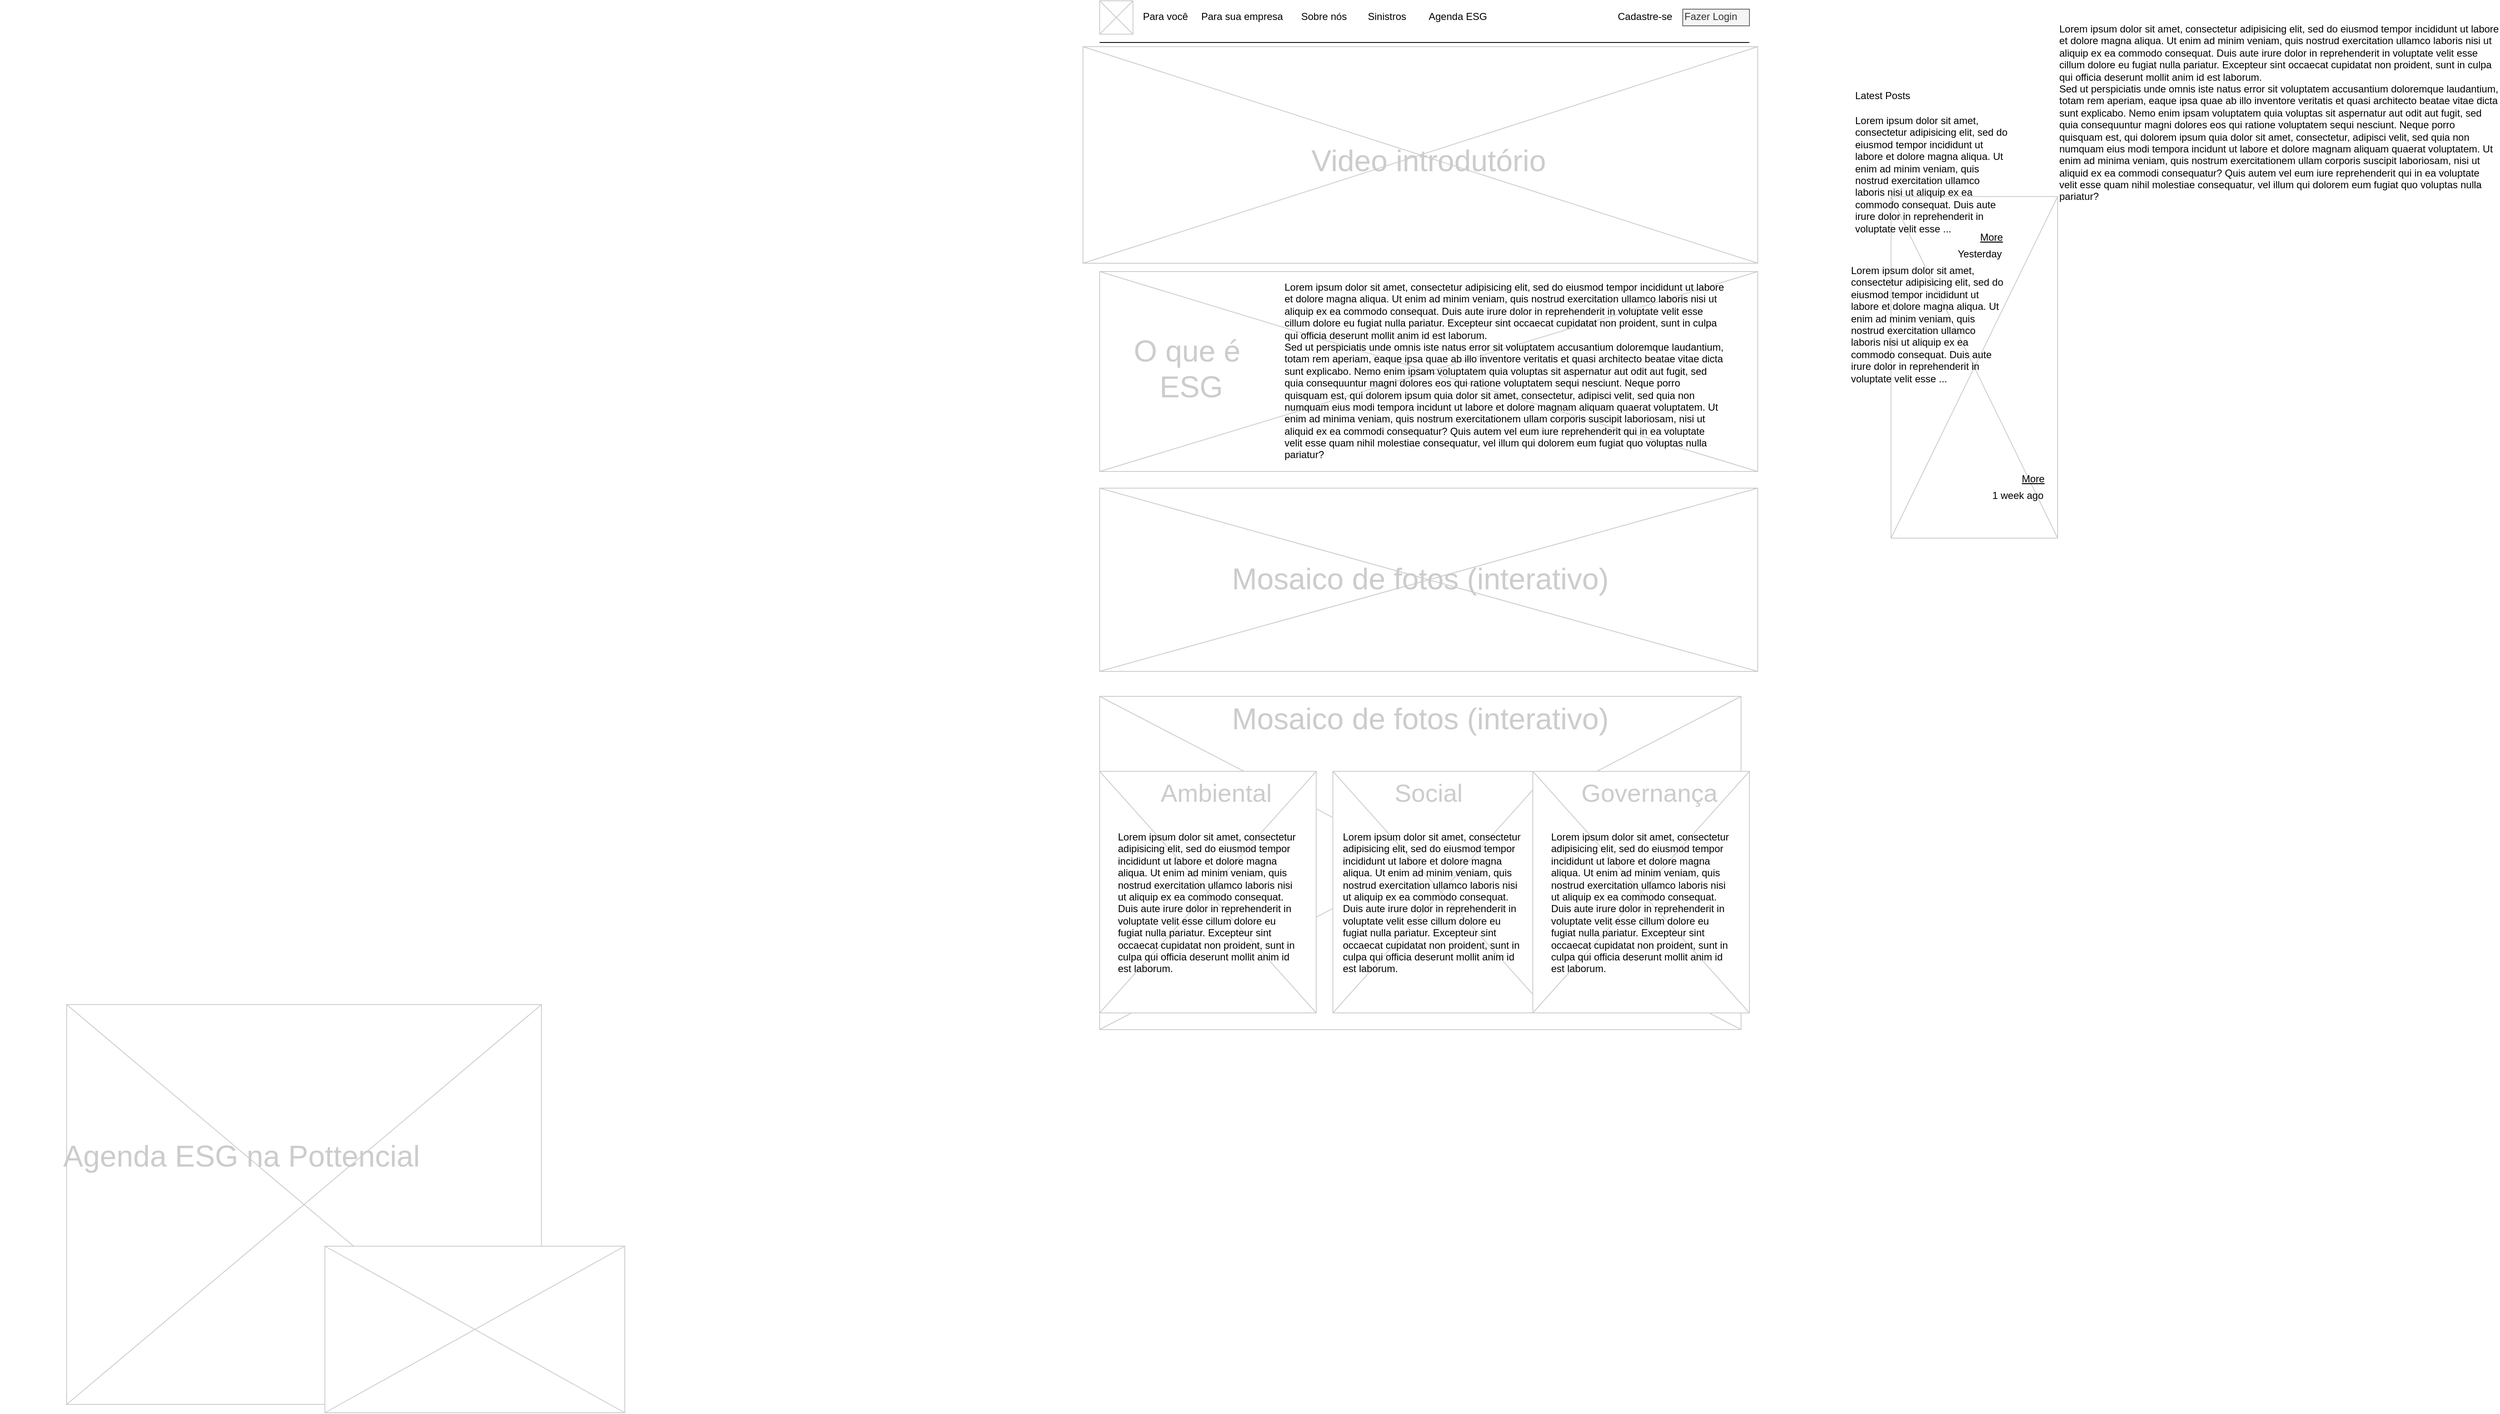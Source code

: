 <mxfile version="21.2.1" type="github">
  <diagram name="Page-1" id="f1b7ffb7-ca1e-a977-7cf5-a751b3c06c05">
    <mxGraphModel dx="4585" dy="1507" grid="1" gridSize="10" guides="1" tooltips="1" connect="1" arrows="1" fold="1" page="1" pageScale="1" pageWidth="826" pageHeight="1169" background="none" math="0" shadow="0">
      <root>
        <mxCell id="0" />
        <mxCell id="1" parent="0" />
        <mxCell id="14" value="" style="verticalLabelPosition=bottom;verticalAlign=top;strokeWidth=1;shape=mxgraph.mockup.graphics.iconGrid;strokeColor=#CCCCCC;gridSize=1,1;" parent="1" vertex="1">
          <mxGeometry x="970" y="250" width="200" height="410" as="geometry" />
        </mxCell>
        <mxCell id="3" value="" style="line;strokeWidth=1" parent="1" vertex="1">
          <mxGeometry x="20" y="60" width="780" height="10" as="geometry" />
        </mxCell>
        <mxCell id="5" value="Para você" style="text;spacingTop=-5;" parent="1" vertex="1">
          <mxGeometry x="70" y="25.0" width="30" height="20" as="geometry" />
        </mxCell>
        <mxCell id="6" value="Para sua empresa" style="text;spacingTop=-5;" parent="1" vertex="1">
          <mxGeometry x="140.0" y="25.0" width="30" height="20" as="geometry" />
        </mxCell>
        <mxCell id="7" value="Cadastre-se" style="text;spacingTop=-5;" parent="1" vertex="1">
          <mxGeometry x="640" y="25" width="70" height="20" as="geometry" />
        </mxCell>
        <mxCell id="9" value="Lorem ipsum dolor sit amet, consectetur adipisicing elit, sed do eiusmod tempor incididunt ut labore et dolore magna aliqua. Ut enim ad minim veniam, quis nostrud exercitation ullamco laboris nisi ut aliquip ex ea commodo consequat. Duis aute irure dolor in reprehenderit in voluptate velit esse cillum dolore eu fugiat nulla pariatur. Excepteur sint occaecat cupidatat non proident, sunt in culpa qui officia deserunt mollit anim id est laborum.&#xa;Sed ut perspiciatis unde omnis iste natus error sit voluptatem accusantium doloremque laudantium, totam rem aperiam, eaque ipsa quae ab illo inventore veritatis et quasi architecto beatae vitae dicta sunt explicabo. Nemo enim ipsam voluptatem quia voluptas sit aspernatur aut odit aut fugit, sed quia consequuntur magni dolores eos qui ratione voluptatem sequi nesciunt. Neque porro quisquam est, qui dolorem ipsum quia dolor sit amet, consectetur, adipisci velit, sed quia non numquam eius modi tempora incidunt ut labore et dolore magnam aliquam quaerat voluptatem. Ut enim ad minima veniam, quis nostrum exercitationem ullam corporis suscipit laboriosam, nisi ut aliquid ex ea commodi consequatur? Quis autem vel eum iure reprehenderit qui in ea voluptate velit esse quam nihil molestiae consequatur, vel illum qui dolorem eum fugiat quo voluptas nulla pariatur?" style="text;spacingTop=-5;whiteSpace=wrap;align=left" parent="1" vertex="1">
          <mxGeometry x="1170" y="40" width="530" height="250" as="geometry" />
        </mxCell>
        <mxCell id="10" value="Latest Posts" style="text;spacingTop=-5;" parent="1" vertex="1">
          <mxGeometry x="925" y="120" width="30" height="20" as="geometry" />
        </mxCell>
        <mxCell id="12" value="Lorem ipsum dolor sit amet, consectetur adipisicing elit, sed do eiusmod tempor incididunt ut labore et dolore magna aliqua. Ut enim ad minim veniam, quis nostrud exercitation ullamco laboris nisi ut aliquip ex ea commodo consequat. Duis aute irure dolor in reprehenderit in voluptate velit esse ..." style="text;spacingTop=-5;whiteSpace=wrap;align=left" parent="1" vertex="1">
          <mxGeometry x="925" y="150" width="190" height="140" as="geometry" />
        </mxCell>
        <mxCell id="15" value="More" style="text;spacingTop=-5;fontStyle=4" parent="1" vertex="1">
          <mxGeometry x="1075" y="290" width="30" height="20" as="geometry" />
        </mxCell>
        <mxCell id="16" value="Yesterday" style="text;spacingTop=-5;fontStyle=0;align=right" parent="1" vertex="1">
          <mxGeometry x="1075" y="310" width="30" height="20" as="geometry" />
        </mxCell>
        <mxCell id="17" value="Lorem ipsum dolor sit amet, consectetur adipisicing elit, sed do eiusmod tempor incididunt ut labore et dolore magna aliqua. Ut enim ad minim veniam, quis nostrud exercitation ullamco laboris nisi ut aliquip ex ea commodo consequat. Duis aute irure dolor in reprehenderit in voluptate velit esse ..." style="text;spacingTop=-5;whiteSpace=wrap;align=left" parent="1" vertex="1">
          <mxGeometry x="920" y="330" width="190" height="140" as="geometry" />
        </mxCell>
        <mxCell id="18" value="More" style="text;spacingTop=-5;fontStyle=4" parent="1" vertex="1">
          <mxGeometry x="1125" y="580" width="30" height="20" as="geometry" />
        </mxCell>
        <mxCell id="19" value="1 week ago" style="text;spacingTop=-5;fontStyle=0;align=right" parent="1" vertex="1">
          <mxGeometry x="1125" y="600" width="30" height="20" as="geometry" />
        </mxCell>
        <mxCell id="20" value="" style="verticalLabelPosition=bottom;verticalAlign=top;strokeWidth=1;shape=mxgraph.mockup.graphics.iconGrid;strokeColor=#CCCCCC;gridSize=1,1;" parent="1" vertex="1">
          <mxGeometry x="20" y="15" width="40" height="40" as="geometry" />
        </mxCell>
        <mxCell id="22" value="Sobre nós" style="text;spacingTop=-5;" parent="1" vertex="1">
          <mxGeometry x="260" y="25" width="60" height="20" as="geometry" />
        </mxCell>
        <mxCell id="23" value="Sinistros" style="text;spacingTop=-5;" parent="1" vertex="1">
          <mxGeometry x="340" y="25" width="50" height="20" as="geometry" />
        </mxCell>
        <mxCell id="24" value="Agenda ESG" style="text;spacingTop=-5;" parent="1" vertex="1">
          <mxGeometry x="413" y="25" width="77" height="20" as="geometry" />
        </mxCell>
        <mxCell id="25" value="" style="verticalLabelPosition=bottom;verticalAlign=top;strokeWidth=1;shape=mxgraph.mockup.graphics.iconGrid;strokeColor=#CCCCCC;gridSize=1,1;" parent="1" vertex="1">
          <mxGeometry y="70" width="810" height="260" as="geometry" />
        </mxCell>
        <mxCell id="26" value="Video introdutório" style="text;spacingTop=-5;align=center;verticalAlign=middle;fontSize=36;fontColor=#CCCCCC" parent="1" vertex="1">
          <mxGeometry x="20" y="80" width="790" height="250" as="geometry" />
        </mxCell>
        <mxCell id="27" value="" style="verticalLabelPosition=bottom;verticalAlign=top;strokeWidth=1;shape=mxgraph.mockup.graphics.iconGrid;strokeColor=#CCCCCC;gridSize=1,1;" parent="1" vertex="1">
          <mxGeometry x="20" y="340" width="790" height="240" as="geometry" />
        </mxCell>
        <mxCell id="29" value="Lorem ipsum dolor sit amet, consectetur adipisicing elit, sed do eiusmod tempor incididunt ut labore et dolore magna aliqua. Ut enim ad minim veniam, quis nostrud exercitation ullamco laboris nisi ut aliquip ex ea commodo consequat. Duis aute irure dolor in reprehenderit in voluptate velit esse cillum dolore eu fugiat nulla pariatur. Excepteur sint occaecat cupidatat non proident, sunt in culpa qui officia deserunt mollit anim id est laborum.&#xa;Sed ut perspiciatis unde omnis iste natus error sit voluptatem accusantium doloremque laudantium, totam rem aperiam, eaque ipsa quae ab illo inventore veritatis et quasi architecto beatae vitae dicta sunt explicabo. Nemo enim ipsam voluptatem quia voluptas sit aspernatur aut odit aut fugit, sed quia consequuntur magni dolores eos qui ratione voluptatem sequi nesciunt. Neque porro quisquam est, qui dolorem ipsum quia dolor sit amet, consectetur, adipisci velit, sed quia non numquam eius modi tempora incidunt ut labore et dolore magnam aliquam quaerat voluptatem. Ut enim ad minima veniam, quis nostrum exercitationem ullam corporis suscipit laboriosam, nisi ut aliquid ex ea commodi consequatur? Quis autem vel eum iure reprehenderit qui in ea voluptate velit esse quam nihil molestiae consequatur, vel illum qui dolorem eum fugiat quo voluptas nulla pariatur?" style="text;spacingTop=-5;whiteSpace=wrap;align=left" parent="1" vertex="1">
          <mxGeometry x="240" y="350" width="530" height="250" as="geometry" />
        </mxCell>
        <mxCell id="30" value="" style="verticalLabelPosition=bottom;verticalAlign=top;strokeWidth=1;shape=mxgraph.mockup.graphics.iconGrid;strokeColor=#CCCCCC;gridSize=1,1;" parent="1" vertex="1">
          <mxGeometry x="20" y="600" width="790" height="220" as="geometry" />
        </mxCell>
        <mxCell id="32" value="" style="verticalLabelPosition=bottom;verticalAlign=top;strokeWidth=1;shape=mxgraph.mockup.graphics.iconGrid;strokeColor=#CCCCCC;gridSize=1,1;" parent="1" vertex="1">
          <mxGeometry x="-1220" y="1220" width="570" height="480" as="geometry" />
        </mxCell>
        <mxCell id="35" value="" style="verticalLabelPosition=bottom;verticalAlign=top;strokeWidth=1;shape=mxgraph.mockup.graphics.iconGrid;strokeColor=#CCCCCC;gridSize=1,1;" parent="1" vertex="1">
          <mxGeometry x="-910" y="1510" width="360" height="200" as="geometry" />
        </mxCell>
        <mxCell id="36" value="Agenda ESG na Pottencial" style="text;spacingTop=-5;align=center;verticalAlign=middle;fontSize=36;fontColor=#CCCCCC" parent="1" vertex="1">
          <mxGeometry x="-1300" y="1300" width="580" height="200" as="geometry" />
        </mxCell>
        <mxCell id="58" value="" style="verticalLabelPosition=bottom;verticalAlign=top;strokeWidth=1;shape=mxgraph.mockup.graphics.iconGrid;strokeColor=#CCCCCC;gridSize=1,1;" parent="1" vertex="1">
          <mxGeometry x="20" y="850" width="770" height="400" as="geometry" />
        </mxCell>
        <mxCell id="bBX2dSUzeOyGn-nsTEc2-65" value="Fazer Login" style="text;spacingTop=-5;fillColor=#f5f5f5;fontColor=#333333;strokeColor=#666666;" vertex="1" parent="1">
          <mxGeometry x="720" y="25" width="80" height="20" as="geometry" />
        </mxCell>
        <mxCell id="bBX2dSUzeOyGn-nsTEc2-66" value="O que é&#xa; ESG" style="text;spacingTop=-5;align=center;verticalAlign=middle;fontSize=36;fontColor=#CCCCCC" vertex="1" parent="1">
          <mxGeometry x="55" y="355" width="140" height="200" as="geometry" />
        </mxCell>
        <mxCell id="31" value="Mosaico de fotos (interativo)" style="text;spacingTop=-5;align=center;verticalAlign=middle;fontSize=36;fontColor=#CCCCCC" parent="1" vertex="1">
          <mxGeometry x="20" y="672" width="770" height="70" as="geometry" />
        </mxCell>
        <mxCell id="bBX2dSUzeOyGn-nsTEc2-68" value="Mosaico de fotos (interativo)" style="text;spacingTop=-5;align=center;verticalAlign=middle;fontSize=36;fontColor=#CCCCCC" vertex="1" parent="1">
          <mxGeometry x="20" y="840" width="770" height="70" as="geometry" />
        </mxCell>
        <mxCell id="bBX2dSUzeOyGn-nsTEc2-70" value="" style="verticalLabelPosition=bottom;verticalAlign=top;strokeWidth=1;shape=mxgraph.mockup.graphics.iconGrid;strokeColor=#CCCCCC;gridSize=1,1;" vertex="1" parent="1">
          <mxGeometry x="20" y="940" width="260" height="290" as="geometry" />
        </mxCell>
        <mxCell id="bBX2dSUzeOyGn-nsTEc2-69" value="Ambiental" style="text;spacingTop=-5;align=center;verticalAlign=middle;fontSize=30;fontColor=#CCCCCC" vertex="1" parent="1">
          <mxGeometry x="20" y="930" width="280" height="70" as="geometry" />
        </mxCell>
        <mxCell id="34" value="Lorem ipsum dolor sit amet, consectetur adipisicing elit, sed do eiusmod tempor incididunt ut labore et dolore magna aliqua. Ut enim ad minim veniam, quis nostrud exercitation ullamco laboris nisi ut aliquip ex ea commodo consequat. Duis aute irure dolor in reprehenderit in voluptate velit esse cillum dolore eu fugiat nulla pariatur. Excepteur sint occaecat cupidatat non proident, sunt in culpa qui officia deserunt mollit anim id est laborum." style="text;spacingTop=-5;whiteSpace=wrap;align=left" parent="1" vertex="1">
          <mxGeometry x="40" y="1010" width="220" height="200" as="geometry" />
        </mxCell>
        <mxCell id="bBX2dSUzeOyGn-nsTEc2-74" value="Lorem ipsum dolor sit amet, consectetur adipisicing elit, sed do eiusmod tempor incididunt ut labore et dolore magna aliqua. Ut enim ad minim veniam, quis nostrud exercitation ullamco laboris nisi ut aliquip ex ea commodo consequat. Duis aute irure dolor in reprehenderit in voluptate velit esse cillum dolore eu fugiat nulla pariatur. Excepteur sint occaecat cupidatat non proident, sunt in culpa qui officia deserunt mollit anim id est laborum." style="text;spacingTop=-5;whiteSpace=wrap;align=left" vertex="1" parent="1">
          <mxGeometry x="320" y="1010" width="220" height="200" as="geometry" />
        </mxCell>
        <mxCell id="bBX2dSUzeOyGn-nsTEc2-75" value="" style="verticalLabelPosition=bottom;verticalAlign=top;strokeWidth=1;shape=mxgraph.mockup.graphics.iconGrid;strokeColor=#CCCCCC;gridSize=1,1;" vertex="1" parent="1">
          <mxGeometry x="300" y="940" width="260" height="290" as="geometry" />
        </mxCell>
        <mxCell id="bBX2dSUzeOyGn-nsTEc2-76" value="Social" style="text;spacingTop=-5;align=center;verticalAlign=middle;fontSize=30;fontColor=#CCCCCC" vertex="1" parent="1">
          <mxGeometry x="300" y="930" width="230" height="70" as="geometry" />
        </mxCell>
        <mxCell id="bBX2dSUzeOyGn-nsTEc2-77" value="Lorem ipsum dolor sit amet, consectetur adipisicing elit, sed do eiusmod tempor incididunt ut labore et dolore magna aliqua. Ut enim ad minim veniam, quis nostrud exercitation ullamco laboris nisi ut aliquip ex ea commodo consequat. Duis aute irure dolor in reprehenderit in voluptate velit esse cillum dolore eu fugiat nulla pariatur. Excepteur sint occaecat cupidatat non proident, sunt in culpa qui officia deserunt mollit anim id est laborum." style="text;spacingTop=-5;whiteSpace=wrap;align=left" vertex="1" parent="1">
          <mxGeometry x="560" y="1010" width="220" height="200" as="geometry" />
        </mxCell>
        <mxCell id="bBX2dSUzeOyGn-nsTEc2-78" value="" style="verticalLabelPosition=bottom;verticalAlign=top;strokeWidth=1;shape=mxgraph.mockup.graphics.iconGrid;strokeColor=#CCCCCC;gridSize=1,1;" vertex="1" parent="1">
          <mxGeometry x="540" y="940" width="260" height="290" as="geometry" />
        </mxCell>
        <mxCell id="bBX2dSUzeOyGn-nsTEc2-79" value="Governança" style="text;spacingTop=-5;align=center;verticalAlign=middle;fontSize=30;fontColor=#CCCCCC" vertex="1" parent="1">
          <mxGeometry x="540" y="930" width="280" height="70" as="geometry" />
        </mxCell>
        <mxCell id="bBX2dSUzeOyGn-nsTEc2-80" value="Lorem ipsum dolor sit amet, consectetur adipisicing elit, sed do eiusmod tempor incididunt ut labore et dolore magna aliqua. Ut enim ad minim veniam, quis nostrud exercitation ullamco laboris nisi ut aliquip ex ea commodo consequat. Duis aute irure dolor in reprehenderit in voluptate velit esse cillum dolore eu fugiat nulla pariatur. Excepteur sint occaecat cupidatat non proident, sunt in culpa qui officia deserunt mollit anim id est laborum." style="text;spacingTop=-5;whiteSpace=wrap;align=left" vertex="1" parent="1">
          <mxGeometry x="310" y="1010" width="220" height="200" as="geometry" />
        </mxCell>
        <mxCell id="bBX2dSUzeOyGn-nsTEc2-81" value="Lorem ipsum dolor sit amet, consectetur adipisicing elit, sed do eiusmod tempor incididunt ut labore et dolore magna aliqua. Ut enim ad minim veniam, quis nostrud exercitation ullamco laboris nisi ut aliquip ex ea commodo consequat. Duis aute irure dolor in reprehenderit in voluptate velit esse cillum dolore eu fugiat nulla pariatur. Excepteur sint occaecat cupidatat non proident, sunt in culpa qui officia deserunt mollit anim id est laborum." style="text;spacingTop=-5;whiteSpace=wrap;align=left" vertex="1" parent="1">
          <mxGeometry x="560" y="1010" width="220" height="200" as="geometry" />
        </mxCell>
      </root>
    </mxGraphModel>
  </diagram>
</mxfile>
